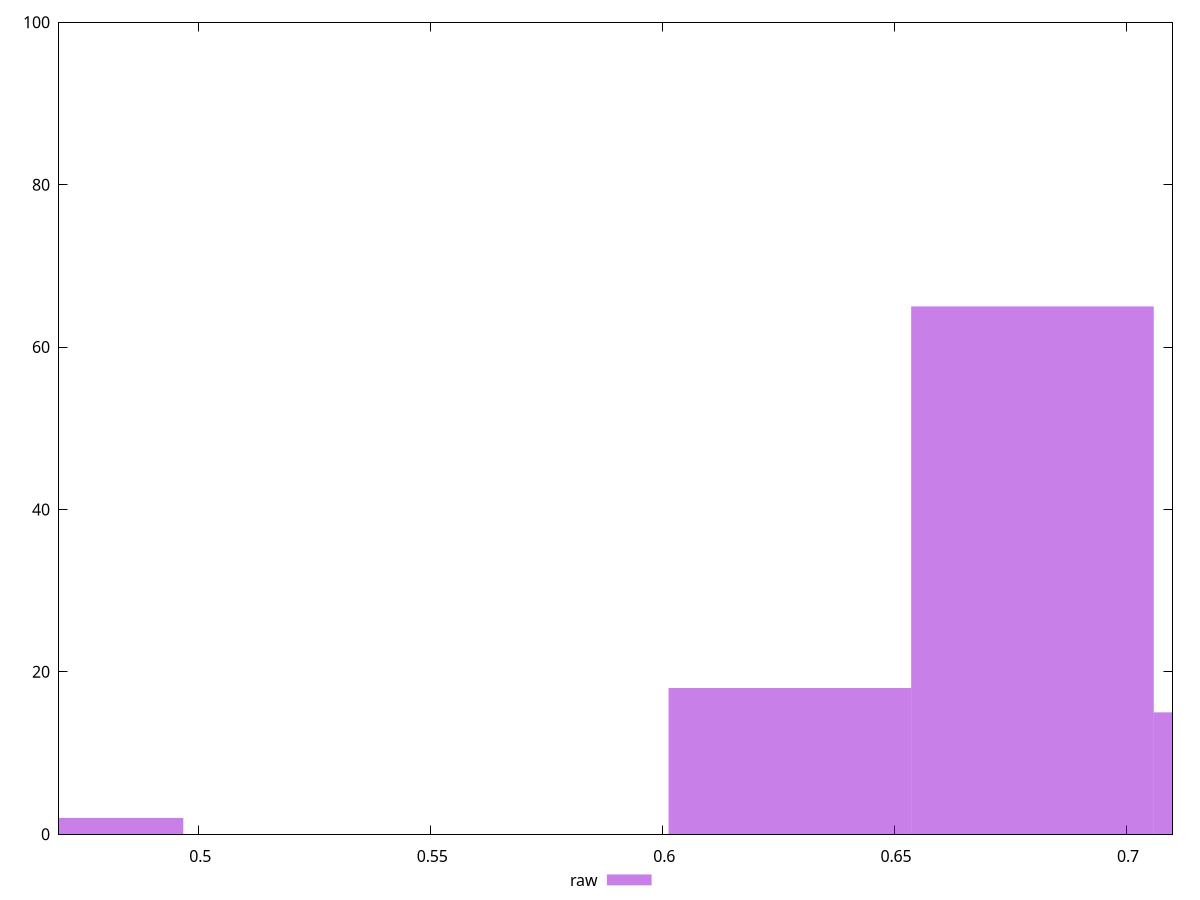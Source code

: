 reset

$raw <<EOF
0.47064234459987003 2
0.6275231261331601 18
0.6798167199775901 65
0.7321103138220201 15
EOF

set key outside below
set boxwidth 0.052293593844430004
set xrange [0.47:0.71]
set yrange [0:100]
set trange [0:100]
set style fill transparent solid 0.5 noborder
set terminal svg size 640, 490 enhanced background rgb 'white'
set output "report_00017_2021-02-10T15-08-03.406Z/meta/score/samples/pages+cached+noadtech+nomedia/raw/histogram.svg"

plot $raw title "raw" with boxes

reset
